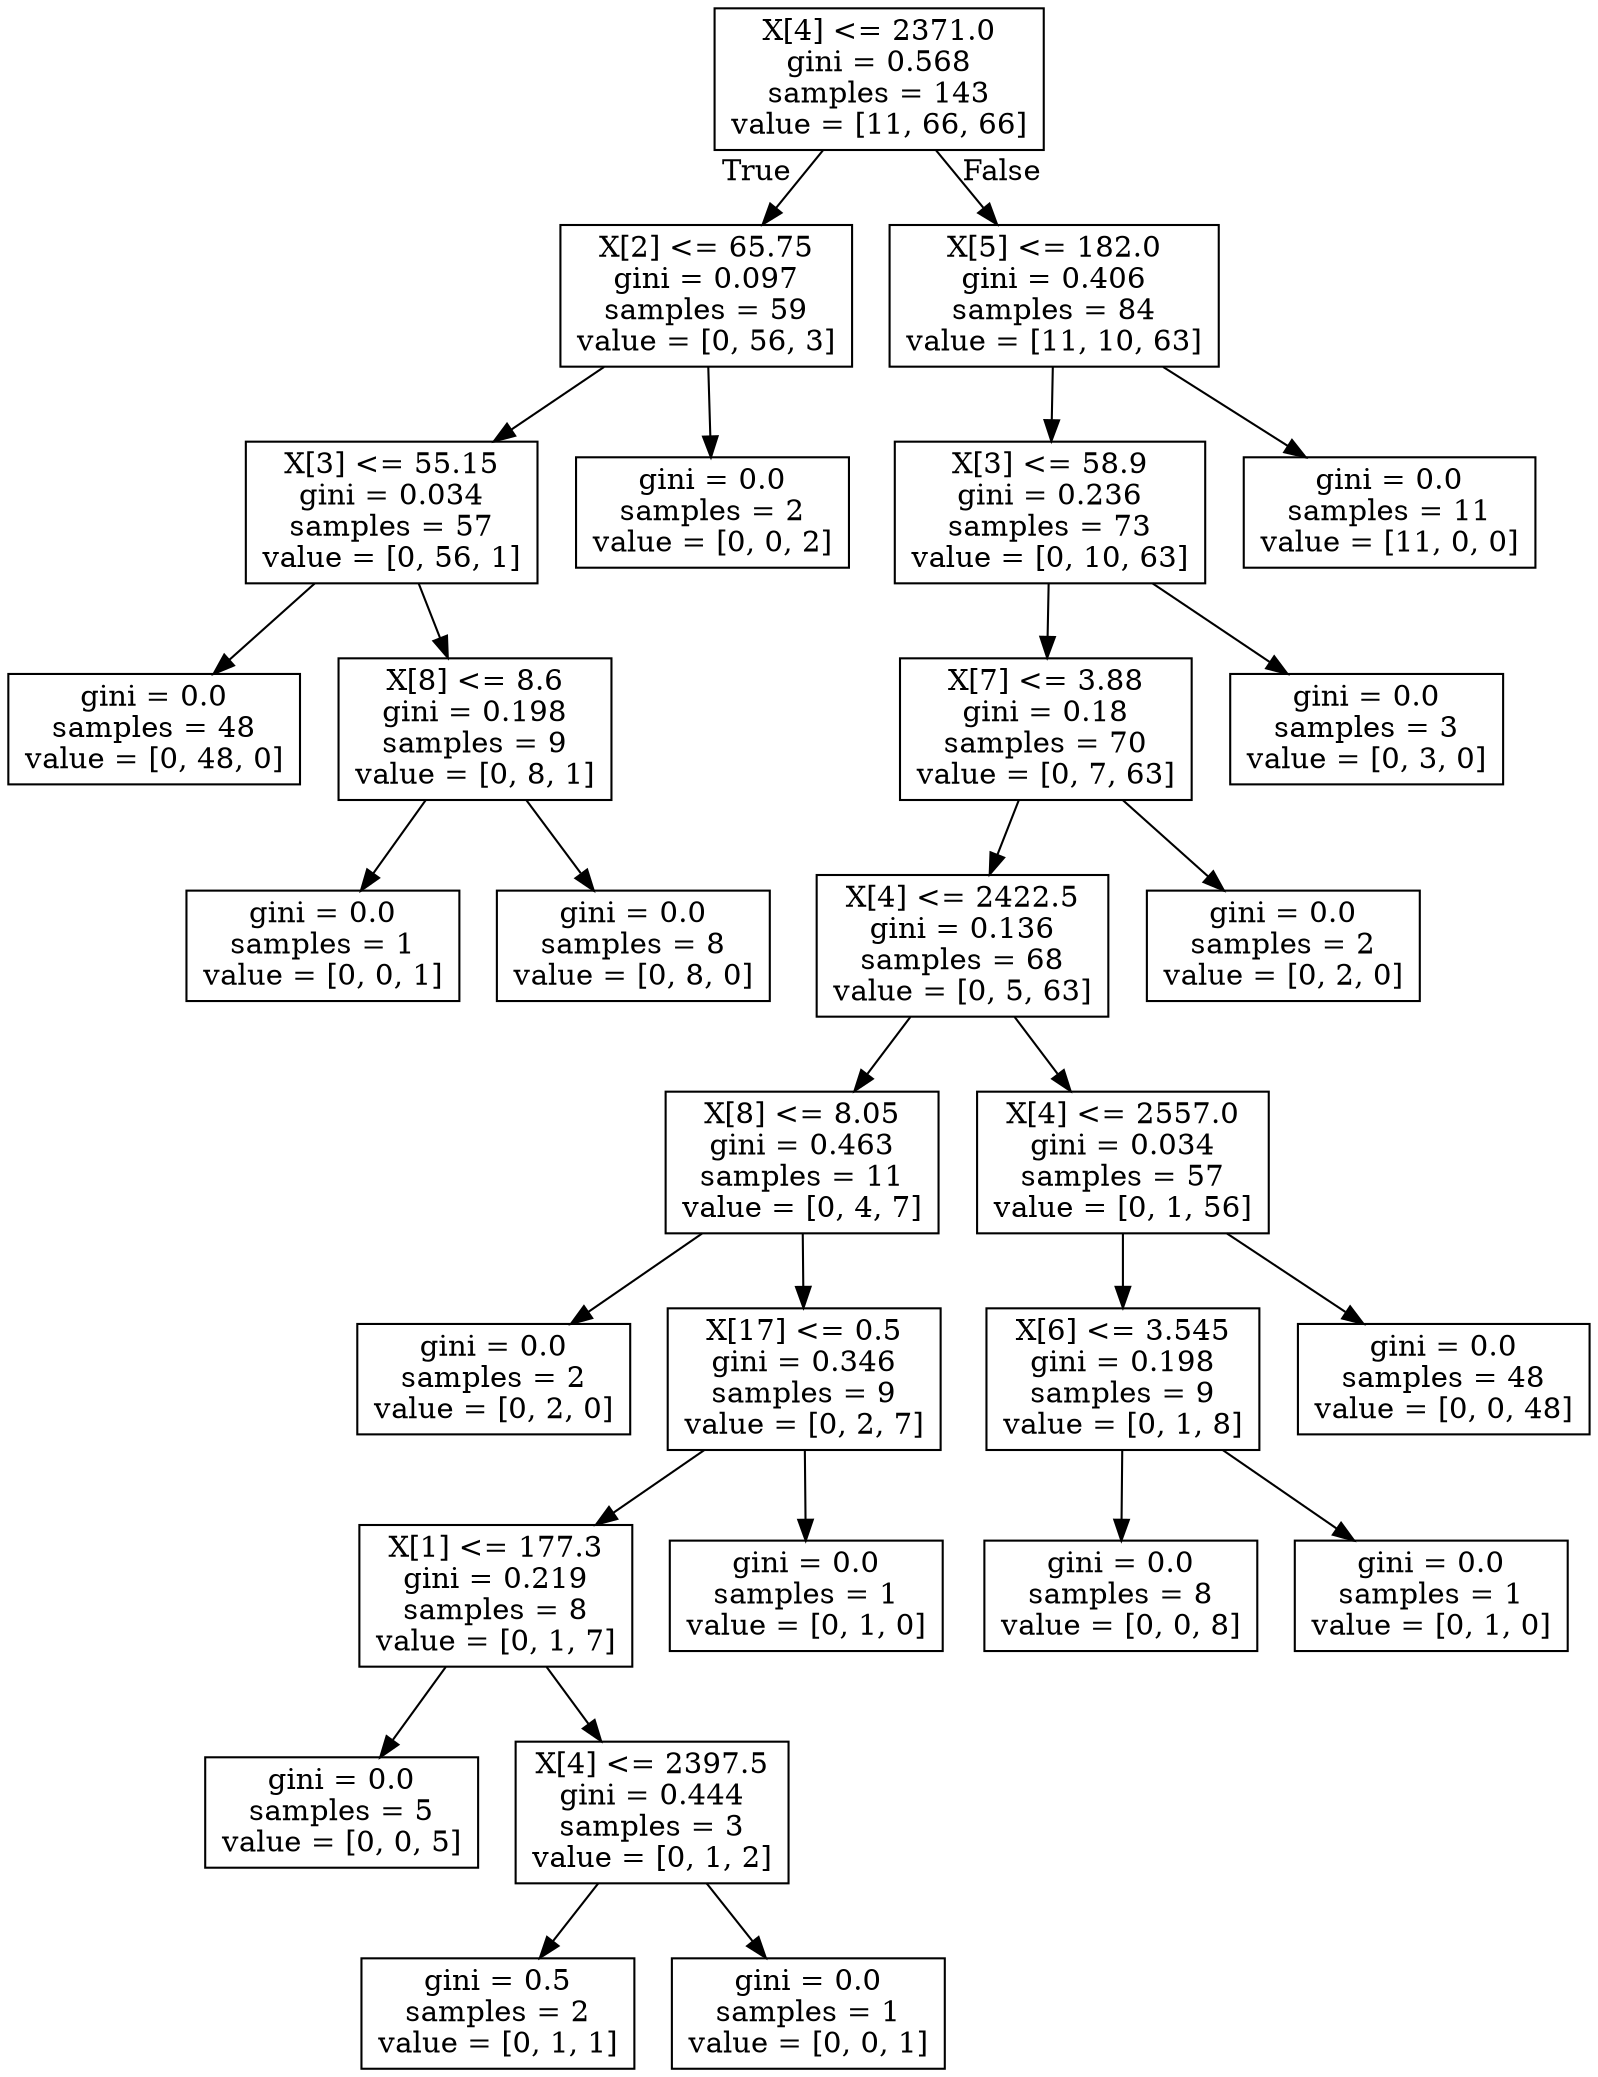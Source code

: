 digraph Tree {
node [shape=box] ;
0 [label="X[4] <= 2371.0\ngini = 0.568\nsamples = 143\nvalue = [11, 66, 66]"] ;
1 [label="X[2] <= 65.75\ngini = 0.097\nsamples = 59\nvalue = [0, 56, 3]"] ;
0 -> 1 [labeldistance=2.5, labelangle=45, headlabel="True"] ;
2 [label="X[3] <= 55.15\ngini = 0.034\nsamples = 57\nvalue = [0, 56, 1]"] ;
1 -> 2 ;
3 [label="gini = 0.0\nsamples = 48\nvalue = [0, 48, 0]"] ;
2 -> 3 ;
4 [label="X[8] <= 8.6\ngini = 0.198\nsamples = 9\nvalue = [0, 8, 1]"] ;
2 -> 4 ;
5 [label="gini = 0.0\nsamples = 1\nvalue = [0, 0, 1]"] ;
4 -> 5 ;
6 [label="gini = 0.0\nsamples = 8\nvalue = [0, 8, 0]"] ;
4 -> 6 ;
7 [label="gini = 0.0\nsamples = 2\nvalue = [0, 0, 2]"] ;
1 -> 7 ;
8 [label="X[5] <= 182.0\ngini = 0.406\nsamples = 84\nvalue = [11, 10, 63]"] ;
0 -> 8 [labeldistance=2.5, labelangle=-45, headlabel="False"] ;
9 [label="X[3] <= 58.9\ngini = 0.236\nsamples = 73\nvalue = [0, 10, 63]"] ;
8 -> 9 ;
10 [label="X[7] <= 3.88\ngini = 0.18\nsamples = 70\nvalue = [0, 7, 63]"] ;
9 -> 10 ;
11 [label="X[4] <= 2422.5\ngini = 0.136\nsamples = 68\nvalue = [0, 5, 63]"] ;
10 -> 11 ;
12 [label="X[8] <= 8.05\ngini = 0.463\nsamples = 11\nvalue = [0, 4, 7]"] ;
11 -> 12 ;
13 [label="gini = 0.0\nsamples = 2\nvalue = [0, 2, 0]"] ;
12 -> 13 ;
14 [label="X[17] <= 0.5\ngini = 0.346\nsamples = 9\nvalue = [0, 2, 7]"] ;
12 -> 14 ;
15 [label="X[1] <= 177.3\ngini = 0.219\nsamples = 8\nvalue = [0, 1, 7]"] ;
14 -> 15 ;
16 [label="gini = 0.0\nsamples = 5\nvalue = [0, 0, 5]"] ;
15 -> 16 ;
17 [label="X[4] <= 2397.5\ngini = 0.444\nsamples = 3\nvalue = [0, 1, 2]"] ;
15 -> 17 ;
18 [label="gini = 0.5\nsamples = 2\nvalue = [0, 1, 1]"] ;
17 -> 18 ;
19 [label="gini = 0.0\nsamples = 1\nvalue = [0, 0, 1]"] ;
17 -> 19 ;
20 [label="gini = 0.0\nsamples = 1\nvalue = [0, 1, 0]"] ;
14 -> 20 ;
21 [label="X[4] <= 2557.0\ngini = 0.034\nsamples = 57\nvalue = [0, 1, 56]"] ;
11 -> 21 ;
22 [label="X[6] <= 3.545\ngini = 0.198\nsamples = 9\nvalue = [0, 1, 8]"] ;
21 -> 22 ;
23 [label="gini = 0.0\nsamples = 8\nvalue = [0, 0, 8]"] ;
22 -> 23 ;
24 [label="gini = 0.0\nsamples = 1\nvalue = [0, 1, 0]"] ;
22 -> 24 ;
25 [label="gini = 0.0\nsamples = 48\nvalue = [0, 0, 48]"] ;
21 -> 25 ;
26 [label="gini = 0.0\nsamples = 2\nvalue = [0, 2, 0]"] ;
10 -> 26 ;
27 [label="gini = 0.0\nsamples = 3\nvalue = [0, 3, 0]"] ;
9 -> 27 ;
28 [label="gini = 0.0\nsamples = 11\nvalue = [11, 0, 0]"] ;
8 -> 28 ;
}